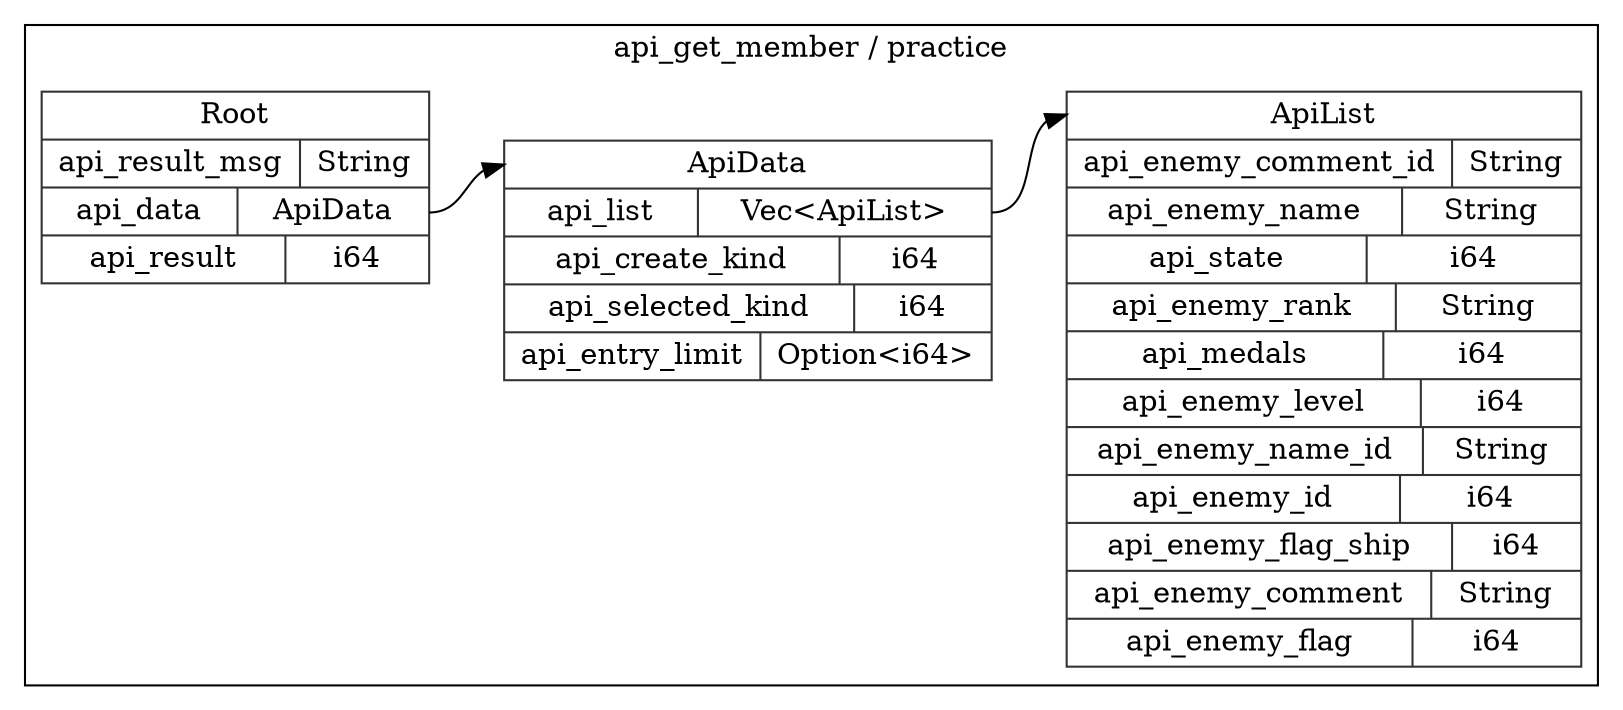 digraph {
  rankdir=LR;
  subgraph cluster_0 {
    label="api_get_member / practice";
    node [style="filled", color=white, style="solid", color=gray20];
    api_get_member__practice__ApiData [label="<ApiData> ApiData  | { api_list | <api_list> Vec\<ApiList\> } | { api_create_kind | <api_create_kind> i64 } | { api_selected_kind | <api_selected_kind> i64 } | { api_entry_limit | <api_entry_limit> Option\<i64\> }", shape=record];
    api_get_member__practice__ApiList;
    api_get_member__practice__ApiData:api_list:e -> api_get_member__practice__ApiList:ApiList:w;
    api_get_member__practice__ApiList [label="<ApiList> ApiList  | { api_enemy_comment_id | <api_enemy_comment_id> String } | { api_enemy_name | <api_enemy_name> String } | { api_state | <api_state> i64 } | { api_enemy_rank | <api_enemy_rank> String } | { api_medals | <api_medals> i64 } | { api_enemy_level | <api_enemy_level> i64 } | { api_enemy_name_id | <api_enemy_name_id> String } | { api_enemy_id | <api_enemy_id> i64 } | { api_enemy_flag_ship | <api_enemy_flag_ship> i64 } | { api_enemy_comment | <api_enemy_comment> String } | { api_enemy_flag | <api_enemy_flag> i64 }", shape=record];
    api_get_member__practice__Root [label="<Root> Root  | { api_result_msg | <api_result_msg> String } | { api_data | <api_data> ApiData } | { api_result | <api_result> i64 }", shape=record];
    api_get_member__practice__Root:api_data:e -> api_get_member__practice__ApiData:ApiData:w;
  }
}
